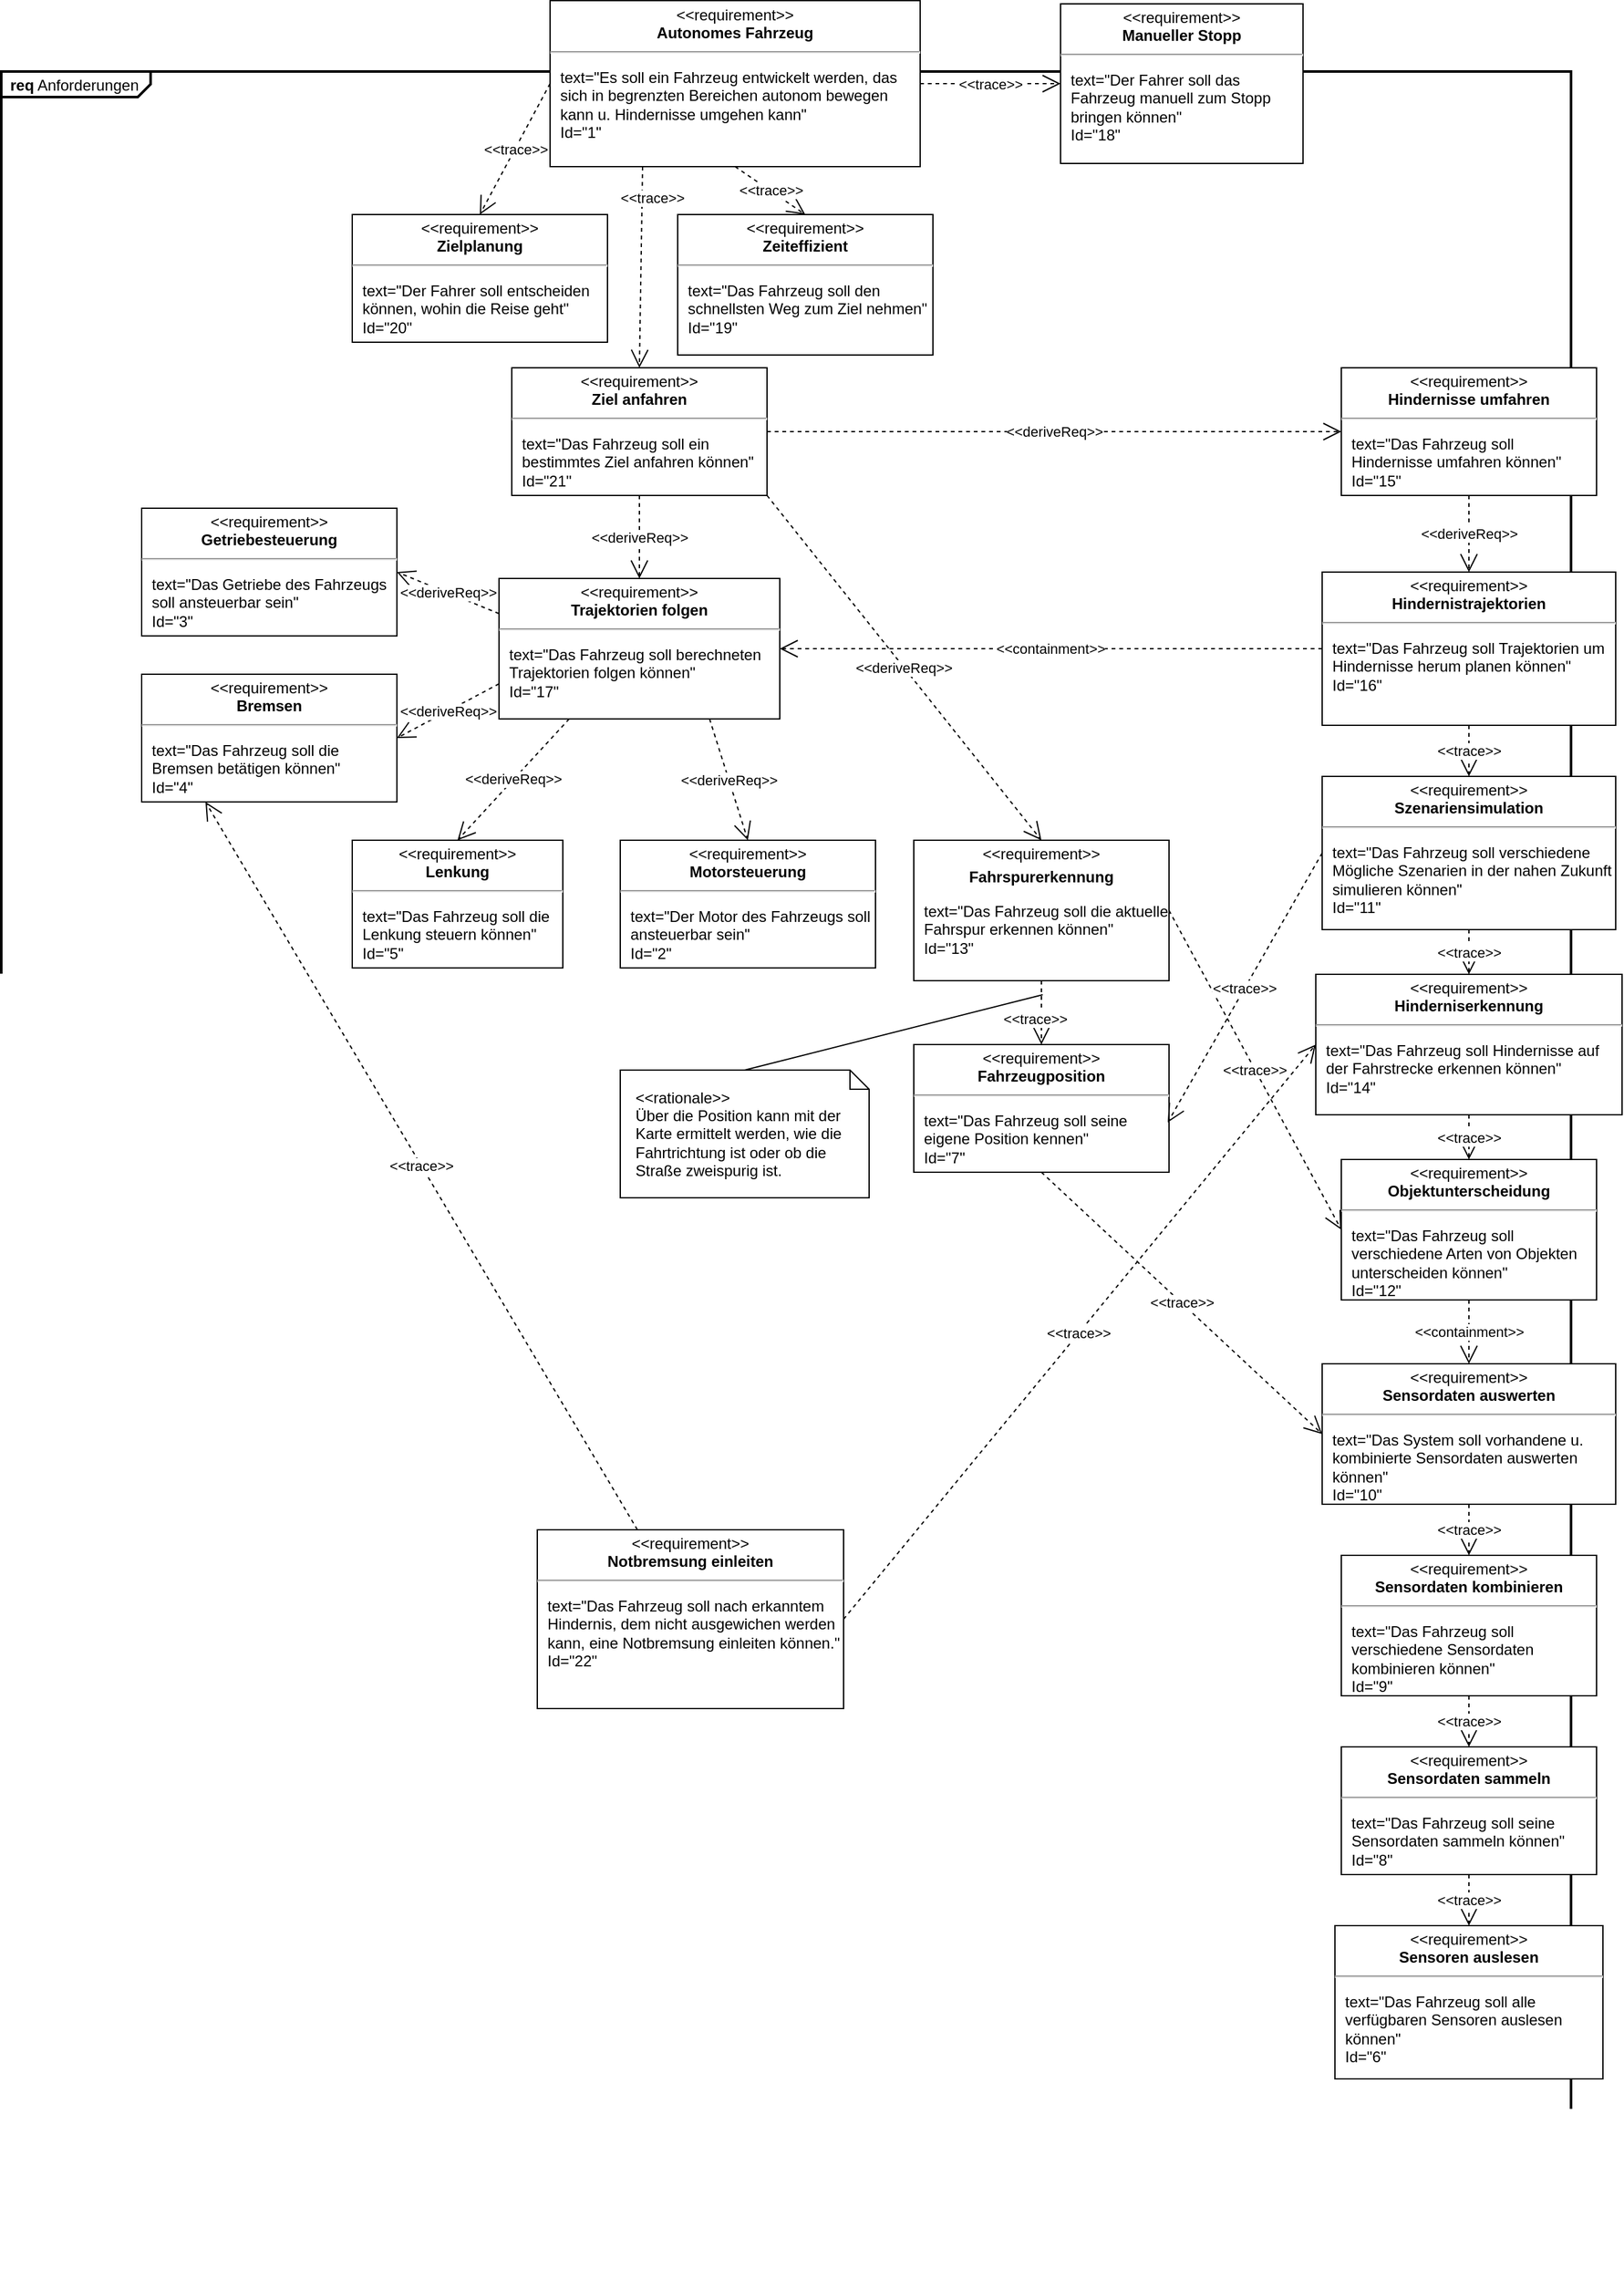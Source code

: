<mxfile version="22.1.3" type="device">
  <diagram name="Page-1" id="n9elE0P5eDOggX74E3v7">
    <mxGraphModel dx="3084" dy="891" grid="1" gridSize="10" guides="1" tooltips="1" connect="1" arrows="1" fold="1" page="1" pageScale="1" pageWidth="1654" pageHeight="2336" math="0" shadow="0">
      <root>
        <mxCell id="0" />
        <mxCell id="1" parent="0" />
        <mxCell id="XhjLrKGy_yBoRdy1cT1i-1" value="&lt;p style=&quot;margin:0px;margin-top:4px;margin-left:7px;text-align:left;&quot;&gt;&lt;b&gt;req&lt;/b&gt;  Anforderungen&lt;/p&gt;" style="html=1;shape=mxgraph.sysml.package;overflow=fill;labelX=117.67;strokeWidth=2;align=center;" parent="1" vertex="1">
          <mxGeometry x="-1520" y="308" width="1230" height="1720" as="geometry" />
        </mxCell>
        <mxCell id="XhjLrKGy_yBoRdy1cT1i-2" value="&lt;p style=&quot;margin:0px;margin-top:4px;text-align:center;&quot;&gt;&amp;lt;&amp;lt;requirement&amp;gt;&amp;gt;&lt;br&gt;&lt;b&gt;Autonomes Fahrzeug&lt;/b&gt;&lt;/p&gt;&lt;hr&gt;&lt;p&gt;&lt;/p&gt;&lt;p style=&quot;margin:0px;margin-left:8px;text-align:left;&quot;&gt;text=&quot;Es soll ein Fahrzeug entwickelt werden, das sich in begrenzten Bereichen autonom bewegen kann u. Hindernisse umgehen kann&quot;&lt;br&gt;Id=&quot;1&lt;span style=&quot;background-color: initial;&quot;&gt;&quot;&lt;/span&gt;&lt;/p&gt;" style="shape=rect;overflow=fill;html=1;whiteSpace=wrap;align=center;" parent="1" vertex="1">
          <mxGeometry x="-1090" y="252.5" width="290" height="130" as="geometry" />
        </mxCell>
        <mxCell id="XhjLrKGy_yBoRdy1cT1i-3" value="&lt;p style=&quot;margin:0px;margin-top:4px;text-align:center;&quot;&gt;&amp;lt;&amp;lt;requirement&amp;gt;&amp;gt;&lt;br&gt;&lt;b&gt;Motorsteuerung&lt;/b&gt;&lt;/p&gt;&lt;hr&gt;&lt;p&gt;&lt;/p&gt;&lt;p style=&quot;margin:0px;margin-left:8px;text-align:left;&quot;&gt;text=&quot;Der Motor des Fahrzeugs soll ansteuerbar sein&quot;&lt;br&gt;Id=&quot;2&quot;&lt;/p&gt;" style="shape=rect;overflow=fill;html=1;whiteSpace=wrap;align=center;" parent="1" vertex="1">
          <mxGeometry x="-1035" y="910" width="200" height="100" as="geometry" />
        </mxCell>
        <mxCell id="XhjLrKGy_yBoRdy1cT1i-4" value="&lt;p style=&quot;margin:0px;margin-top:4px;text-align:center;&quot;&gt;&amp;lt;&amp;lt;requirement&amp;gt;&amp;gt;&lt;br&gt;&lt;b&gt;Getriebesteuerung&lt;/b&gt;&lt;/p&gt;&lt;hr&gt;&lt;p&gt;&lt;/p&gt;&lt;p style=&quot;margin:0px;margin-left:8px;text-align:left;&quot;&gt;text=&quot;Das Getriebe des Fahrzeugs soll ansteuerbar sein&quot;&lt;br&gt;Id=&quot;3&quot;&lt;/p&gt;" style="shape=rect;overflow=fill;html=1;whiteSpace=wrap;align=center;" parent="1" vertex="1">
          <mxGeometry x="-1410" y="650" width="200" height="100" as="geometry" />
        </mxCell>
        <mxCell id="XhjLrKGy_yBoRdy1cT1i-5" value="&lt;p style=&quot;margin:0px;margin-top:4px;text-align:center;&quot;&gt;&amp;lt;&amp;lt;requirement&amp;gt;&amp;gt;&lt;br&gt;&lt;b&gt;Bremsen&lt;/b&gt;&lt;/p&gt;&lt;hr&gt;&lt;p&gt;&lt;/p&gt;&lt;p style=&quot;margin:0px;margin-left:8px;text-align:left;&quot;&gt;text=&quot;Das Fahrzeug soll die Bremsen betätigen können&quot;&lt;br&gt;Id=&quot;4&quot;&lt;/p&gt;" style="shape=rect;overflow=fill;html=1;whiteSpace=wrap;align=center;" parent="1" vertex="1">
          <mxGeometry x="-1410" y="780" width="200" height="100" as="geometry" />
        </mxCell>
        <mxCell id="XhjLrKGy_yBoRdy1cT1i-6" value="&lt;p style=&quot;margin:0px;margin-top:4px;text-align:center;&quot;&gt;&amp;lt;&amp;lt;requirement&amp;gt;&amp;gt;&lt;br&gt;&lt;b&gt;Lenkung&lt;/b&gt;&lt;/p&gt;&lt;hr&gt;&lt;p&gt;&lt;/p&gt;&lt;p style=&quot;margin:0px;margin-left:8px;text-align:left;&quot;&gt;text=&quot;Das Fahrzeug soll die Lenkung steuern können&quot;&lt;br&gt;Id=&quot;5&lt;span style=&quot;background-color: initial;&quot;&gt;&quot;&lt;/span&gt;&lt;/p&gt;" style="shape=rect;overflow=fill;html=1;whiteSpace=wrap;align=center;" parent="1" vertex="1">
          <mxGeometry x="-1245" y="910" width="165" height="100" as="geometry" />
        </mxCell>
        <mxCell id="XhjLrKGy_yBoRdy1cT1i-7" value="&lt;p style=&quot;margin:0px;margin-top:4px;text-align:center;&quot;&gt;&amp;lt;&amp;lt;requirement&amp;gt;&amp;gt;&lt;br&gt;&lt;b&gt;Sensor&lt;/b&gt;&lt;b style=&quot;background-color: initial;&quot;&gt;en auslesen&lt;/b&gt;&lt;/p&gt;&lt;hr&gt;&lt;p&gt;&lt;/p&gt;&lt;p style=&quot;margin:0px;margin-left:8px;text-align:left;&quot;&gt;text=&quot;Das Fahrzeug soll alle verfügbaren Sensoren auslesen können&quot;&lt;br&gt;Id=&quot;6&quot;&lt;/p&gt;" style="shape=rect;overflow=fill;html=1;whiteSpace=wrap;align=center;" parent="1" vertex="1">
          <mxGeometry x="-475" y="1760" width="210" height="120" as="geometry" />
        </mxCell>
        <mxCell id="XhjLrKGy_yBoRdy1cT1i-8" value="&lt;p style=&quot;margin:0px;margin-top:4px;text-align:center;&quot;&gt;&amp;lt;&amp;lt;requirement&amp;gt;&amp;gt;&lt;br&gt;&lt;b&gt;Fahrzeugposition&lt;/b&gt;&lt;/p&gt;&lt;hr&gt;&lt;p&gt;&lt;/p&gt;&lt;p style=&quot;margin:0px;margin-left:8px;text-align:left;&quot;&gt;text=&quot;Das Fahrzeug soll seine eigene Position kennen&quot;&lt;br&gt;Id=&quot;7&quot;&lt;/p&gt;" style="shape=rect;overflow=fill;html=1;whiteSpace=wrap;align=center;" parent="1" vertex="1">
          <mxGeometry x="-805" y="1070" width="200" height="100" as="geometry" />
        </mxCell>
        <mxCell id="XhjLrKGy_yBoRdy1cT1i-11" value="&lt;p style=&quot;margin:0px;margin-top:4px;text-align:center;&quot;&gt;&amp;lt;&amp;lt;requirement&amp;gt;&amp;gt;&lt;br&gt;&lt;b&gt;Sensordaten auswerten&lt;/b&gt;&lt;/p&gt;&lt;hr&gt;&lt;p&gt;&lt;/p&gt;&lt;p style=&quot;margin:0px;margin-left:8px;text-align:left;&quot;&gt;text=&quot;Das System soll vorhandene u. kombinierte Sensordaten auswerten können&quot;&lt;br&gt;Id=&quot;10&quot;&lt;/p&gt;" style="shape=rect;overflow=fill;html=1;whiteSpace=wrap;align=center;" parent="1" vertex="1">
          <mxGeometry x="-485" y="1320" width="230" height="110" as="geometry" />
        </mxCell>
        <mxCell id="XhjLrKGy_yBoRdy1cT1i-12" value="&lt;p style=&quot;margin:0px;margin-top:4px;text-align:center;&quot;&gt;&amp;lt;&amp;lt;requirement&amp;gt;&amp;gt;&lt;br&gt;&lt;b&gt;Szenariensimulation&lt;/b&gt;&lt;/p&gt;&lt;hr&gt;&lt;p&gt;&lt;/p&gt;&lt;p style=&quot;margin:0px;margin-left:8px;text-align:left;&quot;&gt;text=&quot;Das Fahrzeug soll verschiedene Mögliche Szenarien in der nahen Zukunft simulieren können&quot;&lt;br&gt;Id=&quot;11&quot;&lt;/p&gt;" style="shape=rect;overflow=fill;html=1;whiteSpace=wrap;align=center;" parent="1" vertex="1">
          <mxGeometry x="-485" y="860" width="230" height="120" as="geometry" />
        </mxCell>
        <mxCell id="XhjLrKGy_yBoRdy1cT1i-14" value="&lt;p style=&quot;margin:0px;margin-top:4px;text-align:center;&quot;&gt;&amp;lt;&amp;lt;requirement&amp;gt;&amp;gt;&lt;br&gt;&lt;/p&gt;&lt;p style=&quot;margin:0px;margin-top:4px;text-align:center;&quot;&gt;&lt;b&gt;Fahrspurerkennung&lt;/b&gt;&lt;/p&gt;&lt;p&gt;&lt;/p&gt;&lt;p style=&quot;margin:0px;margin-left:8px;text-align:left;&quot;&gt;text=&quot;Das Fahrzeug soll die aktuelle Fahrspur erkennen können&quot;&lt;br&gt;Id=&quot;13&quot;&lt;/p&gt;" style="shape=rect;overflow=fill;html=1;whiteSpace=wrap;align=center;" parent="1" vertex="1">
          <mxGeometry x="-805" y="910" width="200" height="110" as="geometry" />
        </mxCell>
        <mxCell id="XhjLrKGy_yBoRdy1cT1i-18" value="&lt;p style=&quot;margin:0px;margin-top:4px;text-align:center;&quot;&gt;&amp;lt;&amp;lt;requirement&amp;gt;&amp;gt;&lt;br&gt;&lt;b&gt;Hinderniserkennung&lt;/b&gt;&lt;/p&gt;&lt;hr&gt;&lt;p&gt;&lt;/p&gt;&lt;p style=&quot;margin:0px;margin-left:8px;text-align:left;&quot;&gt;text=&quot;Das Fahrzeug soll Hindernisse auf der Fahrstrecke erkennen können&quot;&lt;br&gt;Id=&quot;14&quot;&lt;/p&gt;" style="shape=rect;overflow=fill;html=1;whiteSpace=wrap;align=center;" parent="1" vertex="1">
          <mxGeometry x="-490" y="1015" width="240" height="110" as="geometry" />
        </mxCell>
        <mxCell id="XhjLrKGy_yBoRdy1cT1i-19" value="&lt;p style=&quot;margin:0px;margin-top:4px;text-align:center;&quot;&gt;&amp;lt;&amp;lt;requirement&amp;gt;&amp;gt;&lt;br&gt;&lt;b&gt;Hindernisse umfahren&lt;/b&gt;&lt;/p&gt;&lt;hr&gt;&lt;p&gt;&lt;/p&gt;&lt;p style=&quot;margin:0px;margin-left:8px;text-align:left;&quot;&gt;text=&quot;Das Fahrzeug soll Hindernisse umfahren können&quot;&lt;br&gt;Id=&quot;15&quot;&lt;/p&gt;" style="shape=rect;overflow=fill;html=1;whiteSpace=wrap;align=center;" parent="1" vertex="1">
          <mxGeometry x="-470" y="540" width="200" height="100" as="geometry" />
        </mxCell>
        <mxCell id="XhjLrKGy_yBoRdy1cT1i-20" value="&lt;p style=&quot;margin:0px;margin-top:4px;text-align:center;&quot;&gt;&amp;lt;&amp;lt;requirement&amp;gt;&amp;gt;&lt;br&gt;&lt;b&gt;Hindernistrajektorien&lt;/b&gt;&lt;/p&gt;&lt;hr&gt;&lt;p&gt;&lt;/p&gt;&lt;p style=&quot;margin:0px;margin-left:8px;text-align:left;&quot;&gt;text=&quot;Das Fahrzeug soll Trajektorien um Hindernisse herum planen können&quot;&lt;br&gt;Id=&quot;16&quot;&lt;/p&gt;" style="shape=rect;overflow=fill;html=1;whiteSpace=wrap;align=center;" parent="1" vertex="1">
          <mxGeometry x="-485" y="700" width="230" height="120" as="geometry" />
        </mxCell>
        <mxCell id="XhjLrKGy_yBoRdy1cT1i-21" value="&lt;p style=&quot;margin:0px;margin-top:4px;text-align:center;&quot;&gt;&amp;lt;&amp;lt;requirement&amp;gt;&amp;gt;&lt;br&gt;&lt;b&gt;Trajektorien folgen&lt;/b&gt;&lt;/p&gt;&lt;hr&gt;&lt;p&gt;&lt;/p&gt;&lt;p style=&quot;margin:0px;margin-left:8px;text-align:left;&quot;&gt;text=&quot;Das Fahrzeug soll berechneten Trajektorien folgen können&quot;&lt;br&gt;Id=&quot;17&quot;&lt;/p&gt;" style="shape=rect;overflow=fill;html=1;whiteSpace=wrap;align=center;" parent="1" vertex="1">
          <mxGeometry x="-1130" y="705" width="220" height="110" as="geometry" />
        </mxCell>
        <mxCell id="XhjLrKGy_yBoRdy1cT1i-22" value="&lt;p style=&quot;margin:0px;margin-top:4px;text-align:center;&quot;&gt;&amp;lt;&amp;lt;requirement&amp;gt;&amp;gt;&lt;br&gt;&lt;b&gt;Zielplanung&lt;/b&gt;&lt;/p&gt;&lt;hr&gt;&lt;p&gt;&lt;/p&gt;&lt;p style=&quot;margin:0px;margin-left:8px;text-align:left;&quot;&gt;text=&quot;Der Fahrer soll entscheiden können, wohin die Reise geht&quot;&lt;br&gt;Id=&quot;20&quot;&lt;/p&gt;" style="shape=rect;overflow=fill;html=1;whiteSpace=wrap;align=center;" parent="1" vertex="1">
          <mxGeometry x="-1245" y="420" width="200" height="100" as="geometry" />
        </mxCell>
        <mxCell id="XhjLrKGy_yBoRdy1cT1i-23" value="&lt;p style=&quot;margin:0px;margin-top:4px;text-align:center;&quot;&gt;&amp;lt;&amp;lt;requirement&amp;gt;&amp;gt;&lt;br&gt;&lt;b&gt;Manueller Stopp&lt;/b&gt;&lt;/p&gt;&lt;hr&gt;&lt;p&gt;&lt;/p&gt;&lt;p style=&quot;margin:0px;margin-left:8px;text-align:left;&quot;&gt;text=&quot;Der Fahrer soll das Fahrzeug manuell zum Stopp bringen können&lt;span style=&quot;background-color: initial;&quot;&gt;&quot;&lt;/span&gt;&lt;/p&gt;&lt;p style=&quot;margin:0px;margin-left:8px;text-align:left;&quot;&gt;Id=&quot;18&quot;&lt;/p&gt;" style="shape=rect;overflow=fill;html=1;whiteSpace=wrap;align=center;" parent="1" vertex="1">
          <mxGeometry x="-690" y="255" width="190" height="125" as="geometry" />
        </mxCell>
        <mxCell id="XhjLrKGy_yBoRdy1cT1i-28" value="&amp;lt;&amp;lt;trace&amp;gt;&amp;gt;" style="endArrow=open;html=1;edgeStyle=none;endSize=12;dashed=1;rounded=0;entryX=0.5;entryY=0;entryDx=0;entryDy=0;exitX=0;exitY=0.5;exitDx=0;exitDy=0;" parent="1" source="XhjLrKGy_yBoRdy1cT1i-2" target="XhjLrKGy_yBoRdy1cT1i-22" edge="1">
          <mxGeometry x="-0.003" relative="1" as="geometry">
            <mxPoint x="-1190" y="304.5" as="sourcePoint" />
            <mxPoint x="-1070" y="304.5" as="targetPoint" />
            <mxPoint as="offset" />
          </mxGeometry>
        </mxCell>
        <mxCell id="XhjLrKGy_yBoRdy1cT1i-29" value="&amp;lt;&amp;lt;trace&amp;gt;&amp;gt;" style="endArrow=open;html=1;edgeStyle=none;endSize=12;dashed=1;rounded=0;entryX=0.5;entryY=0;entryDx=0;entryDy=0;exitX=0.5;exitY=1;exitDx=0;exitDy=0;" parent="1" source="XhjLrKGy_yBoRdy1cT1i-2" target="5ohtMeyNV5tAmX3EOPsG-6" edge="1">
          <mxGeometry relative="1" as="geometry">
            <mxPoint x="-930" y="580" as="sourcePoint" />
            <mxPoint x="-1060" y="685" as="targetPoint" />
          </mxGeometry>
        </mxCell>
        <mxCell id="XhjLrKGy_yBoRdy1cT1i-31" value="&amp;lt;&amp;lt;trace&amp;gt;&amp;gt;" style="endArrow=open;html=1;edgeStyle=none;endSize=12;dashed=1;rounded=0;entryX=0;entryY=0.5;entryDx=0;entryDy=0;exitX=1;exitY=0.5;exitDx=0;exitDy=0;" parent="1" source="XhjLrKGy_yBoRdy1cT1i-2" target="XhjLrKGy_yBoRdy1cT1i-23" edge="1">
          <mxGeometry relative="1" as="geometry">
            <mxPoint x="-970" y="345" as="sourcePoint" />
            <mxPoint x="-1100" y="450" as="targetPoint" />
          </mxGeometry>
        </mxCell>
        <mxCell id="XhjLrKGy_yBoRdy1cT1i-32" value="&lt;p style=&quot;margin:0px;margin-top:4px;text-align:center;&quot;&gt;&amp;lt;&amp;lt;requirement&amp;gt;&amp;gt;&lt;br&gt;&lt;b&gt;Ziel anfahren&lt;/b&gt;&lt;/p&gt;&lt;hr&gt;&lt;p&gt;&lt;/p&gt;&lt;p style=&quot;margin:0px;margin-left:8px;text-align:left;&quot;&gt;text=&quot;Das Fahrzeug soll ein bestimmtes Ziel anfahren können&quot;&lt;br&gt;Id=&quot;21&lt;span style=&quot;background-color: initial;&quot;&gt;&quot;&lt;/span&gt;&lt;/p&gt;" style="shape=rect;overflow=fill;html=1;whiteSpace=wrap;align=center;" parent="1" vertex="1">
          <mxGeometry x="-1120" y="540" width="200" height="100" as="geometry" />
        </mxCell>
        <mxCell id="XhjLrKGy_yBoRdy1cT1i-33" value="&amp;lt;&amp;lt;trace&amp;gt;&amp;gt;" style="endArrow=open;html=1;edgeStyle=none;endSize=12;dashed=1;rounded=0;entryX=0.5;entryY=0;entryDx=0;entryDy=0;exitX=0.25;exitY=1;exitDx=0;exitDy=0;" parent="1" source="XhjLrKGy_yBoRdy1cT1i-2" target="XhjLrKGy_yBoRdy1cT1i-32" edge="1">
          <mxGeometry x="-0.691" y="8" relative="1" as="geometry">
            <mxPoint x="-960" y="355" as="sourcePoint" />
            <mxPoint x="-1090" y="460" as="targetPoint" />
            <mxPoint as="offset" />
          </mxGeometry>
        </mxCell>
        <mxCell id="XhjLrKGy_yBoRdy1cT1i-34" value="&amp;lt;&amp;lt;deriveReq&amp;gt;&amp;gt;" style="endArrow=open;html=1;edgeStyle=none;endSize=12;dashed=1;rounded=0;entryX=0.5;entryY=0;entryDx=0;entryDy=0;exitX=0.5;exitY=1;exitDx=0;exitDy=0;" parent="1" source="XhjLrKGy_yBoRdy1cT1i-32" target="XhjLrKGy_yBoRdy1cT1i-21" edge="1">
          <mxGeometry relative="1" as="geometry">
            <mxPoint x="-950" y="365" as="sourcePoint" />
            <mxPoint x="-1080" y="470" as="targetPoint" />
          </mxGeometry>
        </mxCell>
        <mxCell id="XhjLrKGy_yBoRdy1cT1i-35" value="&amp;lt;&amp;lt;deriveReq&amp;gt;&amp;gt;" style="endArrow=open;html=1;edgeStyle=none;endSize=12;dashed=1;rounded=0;entryX=0;entryY=0.5;entryDx=0;entryDy=0;exitX=1;exitY=0.5;exitDx=0;exitDy=0;" parent="1" source="XhjLrKGy_yBoRdy1cT1i-32" target="XhjLrKGy_yBoRdy1cT1i-19" edge="1">
          <mxGeometry relative="1" as="geometry">
            <mxPoint x="-940" y="375" as="sourcePoint" />
            <mxPoint x="-1070" y="480" as="targetPoint" />
          </mxGeometry>
        </mxCell>
        <mxCell id="XhjLrKGy_yBoRdy1cT1i-36" value="&amp;lt;&amp;lt;deriveReq&amp;gt;&amp;gt;" style="endArrow=open;html=1;edgeStyle=none;endSize=12;dashed=1;rounded=0;entryX=0.5;entryY=0;entryDx=0;entryDy=0;exitX=0.5;exitY=1;exitDx=0;exitDy=0;" parent="1" source="XhjLrKGy_yBoRdy1cT1i-19" target="XhjLrKGy_yBoRdy1cT1i-20" edge="1">
          <mxGeometry relative="1" as="geometry">
            <mxPoint x="-580" y="365" as="sourcePoint" />
            <mxPoint x="-710" y="470" as="targetPoint" />
          </mxGeometry>
        </mxCell>
        <mxCell id="XhjLrKGy_yBoRdy1cT1i-37" value="&amp;lt;&amp;lt;trace&amp;gt;&amp;gt;" style="endArrow=open;html=1;edgeStyle=none;endSize=12;dashed=1;rounded=0;entryX=0.5;entryY=0;entryDx=0;entryDy=0;exitX=0.5;exitY=1;exitDx=0;exitDy=0;" parent="1" source="XhjLrKGy_yBoRdy1cT1i-12" target="XhjLrKGy_yBoRdy1cT1i-18" edge="1">
          <mxGeometry relative="1" as="geometry">
            <mxPoint x="-570" y="555" as="sourcePoint" />
            <mxPoint x="-700" y="660" as="targetPoint" />
          </mxGeometry>
        </mxCell>
        <mxCell id="XhjLrKGy_yBoRdy1cT1i-38" value="&amp;lt;&amp;lt;trace&amp;gt;&amp;gt;" style="endArrow=open;html=1;edgeStyle=none;endSize=12;dashed=1;rounded=0;entryX=0.5;entryY=0;entryDx=0;entryDy=0;exitX=0.5;exitY=1;exitDx=0;exitDy=0;" parent="1" source="XhjLrKGy_yBoRdy1cT1i-18" target="5ohtMeyNV5tAmX3EOPsG-1" edge="1">
          <mxGeometry relative="1" as="geometry">
            <mxPoint x="-560" y="565" as="sourcePoint" />
            <mxPoint x="-690" y="670" as="targetPoint" />
          </mxGeometry>
        </mxCell>
        <mxCell id="XhjLrKGy_yBoRdy1cT1i-39" value="&amp;lt;&amp;lt;deriveReq&amp;gt;&amp;gt;" style="endArrow=open;html=1;edgeStyle=none;endSize=12;dashed=1;rounded=0;entryX=0.5;entryY=0;entryDx=0;entryDy=0;exitX=1;exitY=1;exitDx=0;exitDy=0;" parent="1" source="XhjLrKGy_yBoRdy1cT1i-32" target="XhjLrKGy_yBoRdy1cT1i-14" edge="1">
          <mxGeometry relative="1" as="geometry">
            <mxPoint x="-900" y="415" as="sourcePoint" />
            <mxPoint x="-1030" y="520" as="targetPoint" />
          </mxGeometry>
        </mxCell>
        <mxCell id="XhjLrKGy_yBoRdy1cT1i-40" value="&amp;lt;&amp;lt;trace&amp;gt;&amp;gt;" style="endArrow=open;html=1;edgeStyle=none;endSize=12;dashed=1;rounded=0;entryX=0;entryY=0.5;entryDx=0;entryDy=0;exitX=1;exitY=0.5;exitDx=0;exitDy=0;" parent="1" source="XhjLrKGy_yBoRdy1cT1i-14" target="5ohtMeyNV5tAmX3EOPsG-1" edge="1">
          <mxGeometry relative="1" as="geometry">
            <mxPoint x="-890" y="425" as="sourcePoint" />
            <mxPoint x="-1020" y="530" as="targetPoint" />
          </mxGeometry>
        </mxCell>
        <mxCell id="XhjLrKGy_yBoRdy1cT1i-41" value="&amp;lt;&amp;lt;containment&amp;gt;&amp;gt;" style="endArrow=open;html=1;edgeStyle=none;endSize=12;dashed=1;rounded=0;entryX=0.5;entryY=0;entryDx=0;entryDy=0;exitX=0.5;exitY=1;exitDx=0;exitDy=0;" parent="1" source="5ohtMeyNV5tAmX3EOPsG-1" target="XhjLrKGy_yBoRdy1cT1i-11" edge="1">
          <mxGeometry relative="1" as="geometry">
            <mxPoint x="-530" y="595" as="sourcePoint" />
            <mxPoint x="-660" y="700" as="targetPoint" />
            <mxPoint as="offset" />
          </mxGeometry>
        </mxCell>
        <mxCell id="XhjLrKGy_yBoRdy1cT1i-42" value="&amp;lt;&amp;lt;trace&amp;gt;&amp;gt;" style="endArrow=open;html=1;edgeStyle=none;endSize=12;dashed=1;rounded=0;entryX=0.5;entryY=0;entryDx=0;entryDy=0;exitX=0.5;exitY=1;exitDx=0;exitDy=0;" parent="1" source="XhjLrKGy_yBoRdy1cT1i-11" target="5ohtMeyNV5tAmX3EOPsG-2" edge="1">
          <mxGeometry relative="1" as="geometry">
            <mxPoint x="-520" y="605" as="sourcePoint" />
            <mxPoint x="-650" y="710" as="targetPoint" />
            <mxPoint as="offset" />
          </mxGeometry>
        </mxCell>
        <mxCell id="XhjLrKGy_yBoRdy1cT1i-43" value="&amp;lt;&amp;lt;trace&amp;gt;&amp;gt;" style="endArrow=open;html=1;edgeStyle=none;endSize=12;dashed=1;rounded=0;exitX=0.5;exitY=1;exitDx=0;exitDy=0;entryX=0.5;entryY=0;entryDx=0;entryDy=0;" parent="1" source="5ohtMeyNV5tAmX3EOPsG-2" target="5ohtMeyNV5tAmX3EOPsG-3" edge="1">
          <mxGeometry relative="1" as="geometry">
            <mxPoint x="-510" y="615" as="sourcePoint" />
            <mxPoint x="-640" y="720" as="targetPoint" />
          </mxGeometry>
        </mxCell>
        <mxCell id="XhjLrKGy_yBoRdy1cT1i-44" value="&amp;lt;&amp;lt;trace&amp;gt;&amp;gt;" style="endArrow=open;html=1;edgeStyle=none;endSize=12;dashed=1;rounded=0;entryX=0.5;entryY=0;entryDx=0;entryDy=0;exitX=0.5;exitY=1;exitDx=0;exitDy=0;" parent="1" source="5ohtMeyNV5tAmX3EOPsG-3" target="XhjLrKGy_yBoRdy1cT1i-7" edge="1">
          <mxGeometry relative="1" as="geometry">
            <mxPoint x="-500" y="625" as="sourcePoint" />
            <mxPoint x="-630" y="730" as="targetPoint" />
          </mxGeometry>
        </mxCell>
        <mxCell id="XhjLrKGy_yBoRdy1cT1i-47" value="&amp;lt;&amp;lt;trace&amp;gt;&amp;gt;" style="endArrow=open;html=1;edgeStyle=none;endSize=12;dashed=1;rounded=0;entryX=0.5;entryY=0;entryDx=0;entryDy=0;exitX=0.5;exitY=1;exitDx=0;exitDy=0;" parent="1" source="XhjLrKGy_yBoRdy1cT1i-20" target="XhjLrKGy_yBoRdy1cT1i-12" edge="1">
          <mxGeometry relative="1" as="geometry">
            <mxPoint x="-770" y="465" as="sourcePoint" />
            <mxPoint x="-900" y="570" as="targetPoint" />
            <mxPoint as="offset" />
          </mxGeometry>
        </mxCell>
        <mxCell id="XhjLrKGy_yBoRdy1cT1i-48" value="&amp;lt;&amp;lt;containment&amp;gt;&amp;gt;" style="endArrow=open;html=1;edgeStyle=none;endSize=12;dashed=1;rounded=0;entryX=1;entryY=0.5;entryDx=0;entryDy=0;exitX=0;exitY=0.5;exitDx=0;exitDy=0;" parent="1" source="XhjLrKGy_yBoRdy1cT1i-20" target="XhjLrKGy_yBoRdy1cT1i-21" edge="1">
          <mxGeometry x="0.002" relative="1" as="geometry">
            <mxPoint x="-830" y="485" as="sourcePoint" />
            <mxPoint x="-960" y="590" as="targetPoint" />
            <mxPoint as="offset" />
          </mxGeometry>
        </mxCell>
        <mxCell id="XhjLrKGy_yBoRdy1cT1i-49" style="edgeStyle=orthogonalEdgeStyle;rounded=0;orthogonalLoop=1;jettySize=auto;html=1;exitX=0.5;exitY=1;exitDx=0;exitDy=0;exitPerimeter=0;" parent="1" source="XhjLrKGy_yBoRdy1cT1i-1" target="XhjLrKGy_yBoRdy1cT1i-1" edge="1">
          <mxGeometry relative="1" as="geometry" />
        </mxCell>
        <mxCell id="XhjLrKGy_yBoRdy1cT1i-50" value="&amp;lt;&amp;lt;trace&amp;gt;&amp;gt;" style="endArrow=open;html=1;edgeStyle=none;endSize=12;dashed=1;rounded=0;entryX=0.5;entryY=0;entryDx=0;entryDy=0;exitX=0.5;exitY=1;exitDx=0;exitDy=0;" parent="1" source="XhjLrKGy_yBoRdy1cT1i-14" target="XhjLrKGy_yBoRdy1cT1i-8" edge="1">
          <mxGeometry x="0.2" y="-5" relative="1" as="geometry">
            <mxPoint x="-555" y="525" as="sourcePoint" />
            <mxPoint x="-685" y="630" as="targetPoint" />
            <mxPoint as="offset" />
          </mxGeometry>
        </mxCell>
        <mxCell id="XhjLrKGy_yBoRdy1cT1i-51" value="&amp;lt;&amp;lt;trace&amp;gt;&amp;gt;" style="endArrow=open;html=1;edgeStyle=none;endSize=12;dashed=1;rounded=0;entryX=0.995;entryY=0.61;entryDx=0;entryDy=0;exitX=0;exitY=0.5;exitDx=0;exitDy=0;entryPerimeter=0;" parent="1" source="XhjLrKGy_yBoRdy1cT1i-12" target="XhjLrKGy_yBoRdy1cT1i-8" edge="1">
          <mxGeometry x="0.003" relative="1" as="geometry">
            <mxPoint x="-810" y="505" as="sourcePoint" />
            <mxPoint x="-940" y="610" as="targetPoint" />
            <mxPoint as="offset" />
          </mxGeometry>
        </mxCell>
        <mxCell id="XhjLrKGy_yBoRdy1cT1i-52" value="&amp;lt;&amp;lt;deriveReq&amp;gt;&amp;gt;" style="endArrow=open;html=1;edgeStyle=none;endSize=12;dashed=1;rounded=0;entryX=1;entryY=0.5;entryDx=0;entryDy=0;exitX=0;exitY=0.25;exitDx=0;exitDy=0;" parent="1" source="XhjLrKGy_yBoRdy1cT1i-21" target="XhjLrKGy_yBoRdy1cT1i-4" edge="1">
          <mxGeometry relative="1" as="geometry">
            <mxPoint x="-800" y="515" as="sourcePoint" />
            <mxPoint x="-930" y="620" as="targetPoint" />
          </mxGeometry>
        </mxCell>
        <mxCell id="XhjLrKGy_yBoRdy1cT1i-53" value="&amp;lt;&amp;lt;deriveReq&amp;gt;&amp;gt;" style="endArrow=open;html=1;edgeStyle=none;endSize=12;dashed=1;rounded=0;entryX=1;entryY=0.5;entryDx=0;entryDy=0;exitX=0;exitY=0.75;exitDx=0;exitDy=0;" parent="1" source="XhjLrKGy_yBoRdy1cT1i-21" target="XhjLrKGy_yBoRdy1cT1i-5" edge="1">
          <mxGeometry relative="1" as="geometry">
            <mxPoint x="-790" y="525" as="sourcePoint" />
            <mxPoint x="-920" y="630" as="targetPoint" />
          </mxGeometry>
        </mxCell>
        <mxCell id="XhjLrKGy_yBoRdy1cT1i-54" value="&amp;lt;&amp;lt;deriveReq&amp;gt;&amp;gt;" style="endArrow=open;html=1;edgeStyle=none;endSize=12;dashed=1;rounded=0;entryX=0.5;entryY=0;entryDx=0;entryDy=0;exitX=0.25;exitY=1;exitDx=0;exitDy=0;" parent="1" source="XhjLrKGy_yBoRdy1cT1i-21" target="XhjLrKGy_yBoRdy1cT1i-6" edge="1">
          <mxGeometry relative="1" as="geometry">
            <mxPoint x="-780" y="535" as="sourcePoint" />
            <mxPoint x="-910" y="640" as="targetPoint" />
          </mxGeometry>
        </mxCell>
        <mxCell id="XhjLrKGy_yBoRdy1cT1i-55" value="&amp;lt;&amp;lt;deriveReq&amp;gt;&amp;gt;" style="endArrow=open;html=1;edgeStyle=none;endSize=12;dashed=1;rounded=0;entryX=0.5;entryY=0;entryDx=0;entryDy=0;exitX=0.75;exitY=1;exitDx=0;exitDy=0;" parent="1" source="XhjLrKGy_yBoRdy1cT1i-21" target="XhjLrKGy_yBoRdy1cT1i-3" edge="1">
          <mxGeometry relative="1" as="geometry">
            <mxPoint x="-770" y="545" as="sourcePoint" />
            <mxPoint x="-900" y="650" as="targetPoint" />
          </mxGeometry>
        </mxCell>
        <mxCell id="5ohtMeyNV5tAmX3EOPsG-1" value="&lt;p style=&quot;margin:0px;margin-top:4px;text-align:center;&quot;&gt;&amp;lt;&amp;lt;requirement&amp;gt;&amp;gt;&lt;br&gt;&lt;b style=&quot;border-color: var(--border-color);&quot;&gt;Objektunterscheidung&lt;/b&gt;&lt;br&gt;&lt;/p&gt;&lt;hr&gt;&lt;p&gt;&lt;/p&gt;&lt;p style=&quot;margin:0px;margin-left:8px;text-align:left;&quot;&gt;text=&quot;Das Fahrzeug soll verschiedene Arten von Objekten unterscheiden können&quot;&lt;br style=&quot;border-color: var(--border-color);&quot;&gt;Id=&quot;12&quot;&lt;br&gt;&lt;/p&gt;" style="shape=rect;overflow=fill;html=1;whiteSpace=wrap;align=center;" parent="1" vertex="1">
          <mxGeometry x="-470" y="1160" width="200" height="110" as="geometry" />
        </mxCell>
        <mxCell id="5ohtMeyNV5tAmX3EOPsG-2" value="&lt;p style=&quot;margin:0px;margin-top:4px;text-align:center;&quot;&gt;&amp;lt;&amp;lt;requirement&amp;gt;&amp;gt;&lt;br&gt;&lt;b style=&quot;border-color: var(--border-color);&quot;&gt;Sensordaten kombinieren&lt;/b&gt;&lt;br&gt;&lt;/p&gt;&lt;hr&gt;&lt;p&gt;&lt;/p&gt;&lt;p style=&quot;margin:0px;margin-left:8px;text-align:left;&quot;&gt;text=&quot;Das Fahrzeug soll verschiedene Sensordaten kombinieren können&quot;&lt;br style=&quot;border-color: var(--border-color);&quot;&gt;Id=&quot;9&quot;&lt;br&gt;&lt;/p&gt;" style="shape=rect;overflow=fill;html=1;whiteSpace=wrap;align=center;" parent="1" vertex="1">
          <mxGeometry x="-470" y="1470" width="200" height="110" as="geometry" />
        </mxCell>
        <mxCell id="5ohtMeyNV5tAmX3EOPsG-3" value="&lt;p style=&quot;margin:0px;margin-top:4px;text-align:center;&quot;&gt;&amp;lt;&amp;lt;requirement&amp;gt;&amp;gt;&lt;br&gt;&lt;b style=&quot;border-color: var(--border-color);&quot;&gt;Sensordaten sammeln&lt;/b&gt;&lt;br&gt;&lt;/p&gt;&lt;hr&gt;&lt;p&gt;&lt;/p&gt;&lt;p style=&quot;margin:0px;margin-left:8px;text-align:left;&quot;&gt;text=&quot;Das Fahrzeug soll seine Sensordaten sammeln können&quot;&lt;br style=&quot;border-color: var(--border-color);&quot;&gt;Id=&quot;8&quot;&lt;br&gt;&lt;/p&gt;" style="shape=rect;overflow=fill;html=1;whiteSpace=wrap;align=center;" parent="1" vertex="1">
          <mxGeometry x="-470" y="1620" width="200" height="100" as="geometry" />
        </mxCell>
        <mxCell id="5ohtMeyNV5tAmX3EOPsG-4" value="&amp;lt;&amp;lt;trace&amp;gt;&amp;gt;" style="endArrow=open;html=1;edgeStyle=none;endSize=12;dashed=1;rounded=0;entryX=0;entryY=0.5;entryDx=0;entryDy=0;exitX=0.5;exitY=1;exitDx=0;exitDy=0;" parent="1" source="XhjLrKGy_yBoRdy1cT1i-8" target="XhjLrKGy_yBoRdy1cT1i-11" edge="1">
          <mxGeometry x="-0.002" relative="1" as="geometry">
            <mxPoint x="-650" y="1210" as="sourcePoint" />
            <mxPoint x="-620" y="1300" as="targetPoint" />
            <mxPoint as="offset" />
          </mxGeometry>
        </mxCell>
        <mxCell id="5ohtMeyNV5tAmX3EOPsG-6" value="&lt;p style=&quot;margin:0px;margin-top:4px;text-align:center;&quot;&gt;&amp;lt;&amp;lt;requirement&amp;gt;&amp;gt;&lt;br&gt;&lt;b style=&quot;border-color: var(--border-color);&quot;&gt;Zeiteffizient&lt;/b&gt;&lt;br&gt;&lt;/p&gt;&lt;hr&gt;&lt;p&gt;&lt;/p&gt;&lt;p style=&quot;margin:0px;margin-left:8px;text-align:left;&quot;&gt;text=&quot;Das Fahrzeug soll den schnellsten Weg zum Ziel nehmen&quot;&lt;br style=&quot;border-color: var(--border-color);&quot;&gt;Id=&quot;19&quot;&lt;br&gt;&lt;/p&gt;" style="shape=rect;overflow=fill;html=1;whiteSpace=wrap;align=center;" parent="1" vertex="1">
          <mxGeometry x="-990" y="420" width="200" height="110" as="geometry" />
        </mxCell>
        <mxCell id="5ohtMeyNV5tAmX3EOPsG-7" value="&amp;lt;&amp;lt;rationale&amp;gt;&amp;gt;&lt;br&gt;Über die Position kann mit der Karte ermittelt werden, wie die Fahrtrichtung ist oder ob die Straße zweispurig ist." style="shape=note;size=15;align=left;spacingLeft=10;html=1;whiteSpace=wrap;" parent="1" vertex="1">
          <mxGeometry x="-1035" y="1090" width="195" height="100" as="geometry" />
        </mxCell>
        <mxCell id="5ohtMeyNV5tAmX3EOPsG-9" value="" style="endArrow=none;html=1;rounded=0;exitX=0.5;exitY=0;exitDx=0;exitDy=0;exitPerimeter=0;" parent="1" source="5ohtMeyNV5tAmX3EOPsG-7" edge="1">
          <mxGeometry width="50" height="50" relative="1" as="geometry">
            <mxPoint x="-850" y="950" as="sourcePoint" />
            <mxPoint x="-704" y="1031" as="targetPoint" />
          </mxGeometry>
        </mxCell>
        <mxCell id="pxIPpzNu8vFwuq0A7eWl-1" value="&lt;p style=&quot;margin:0px;margin-top:4px;text-align:center;&quot;&gt;&amp;lt;&amp;lt;requirement&amp;gt;&amp;gt;&lt;br&gt;&lt;b&gt;Notbremsung einleiten&lt;/b&gt;&lt;br&gt;&lt;/p&gt;&lt;hr&gt;&lt;p&gt;&lt;/p&gt;&lt;p style=&quot;margin:0px;margin-left:8px;text-align:left;&quot;&gt;text=&quot;Das Fahrzeug soll nach erkanntem Hindernis, dem nicht ausgewichen werden kann, eine Notbremsung einleiten können.&quot;&lt;br&gt;Id=&quot;22&quot;&lt;/p&gt;" style="shape=rect;overflow=fill;html=1;whiteSpace=wrap;align=center;" vertex="1" parent="1">
          <mxGeometry x="-1100" y="1450" width="240" height="140" as="geometry" />
        </mxCell>
        <mxCell id="pxIPpzNu8vFwuq0A7eWl-3" value="&amp;lt;&amp;lt;trace&amp;gt;&amp;gt;" style="endArrow=open;html=1;edgeStyle=none;endSize=12;dashed=1;rounded=0;entryX=0;entryY=0.5;entryDx=0;entryDy=0;exitX=1;exitY=0.5;exitDx=0;exitDy=0;" edge="1" parent="1" source="pxIPpzNu8vFwuq0A7eWl-1" target="XhjLrKGy_yBoRdy1cT1i-18">
          <mxGeometry x="-0.002" relative="1" as="geometry">
            <mxPoint x="-765" y="1268" as="sourcePoint" />
            <mxPoint x="-545" y="1473" as="targetPoint" />
            <mxPoint as="offset" />
          </mxGeometry>
        </mxCell>
        <mxCell id="pxIPpzNu8vFwuq0A7eWl-4" value="&amp;lt;&amp;lt;trace&amp;gt;&amp;gt;" style="endArrow=open;html=1;edgeStyle=none;endSize=12;dashed=1;rounded=0;entryX=0.25;entryY=1;entryDx=0;entryDy=0;" edge="1" parent="1" source="pxIPpzNu8vFwuq0A7eWl-1" target="XhjLrKGy_yBoRdy1cT1i-5">
          <mxGeometry x="-0.002" relative="1" as="geometry">
            <mxPoint x="-1420" y="1485" as="sourcePoint" />
            <mxPoint x="-1110" y="1180" as="targetPoint" />
            <mxPoint as="offset" />
          </mxGeometry>
        </mxCell>
      </root>
    </mxGraphModel>
  </diagram>
</mxfile>
